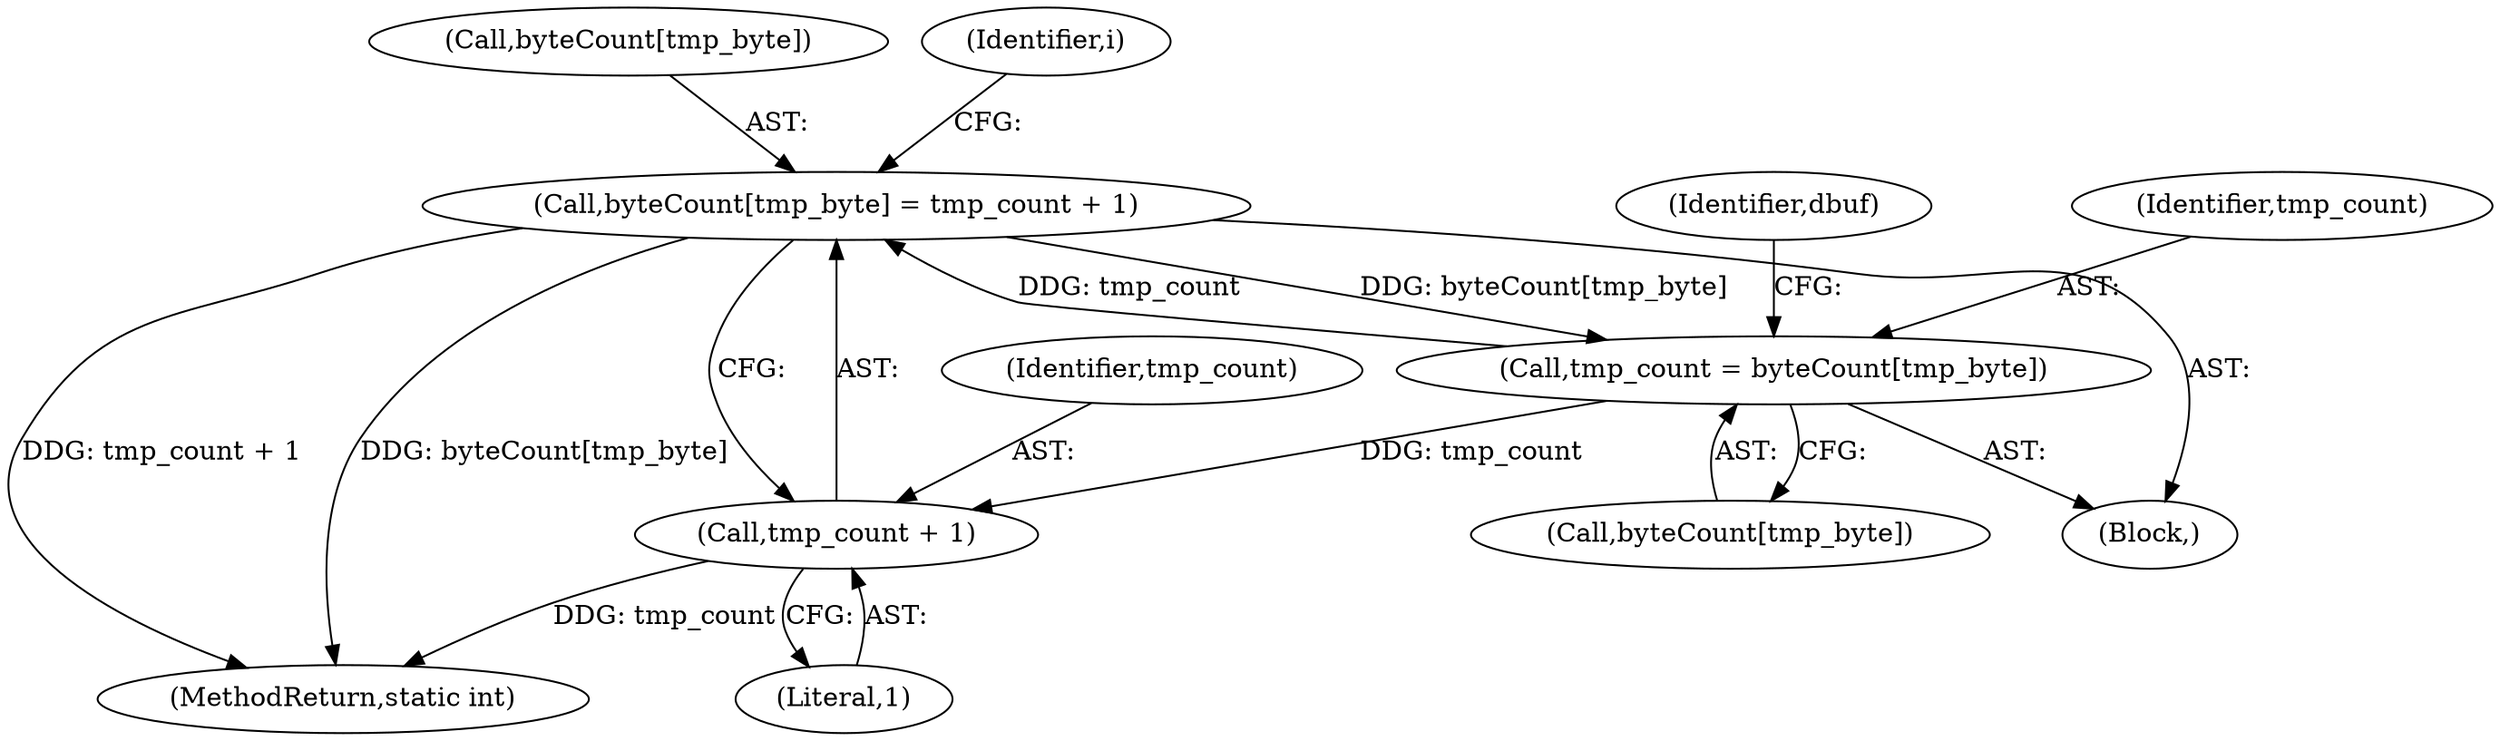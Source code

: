 digraph "0_busybox_0402cb32df015d9372578e3db27db47b33d5c7b0@array" {
"1001123" [label="(Call,byteCount[tmp_byte] = tmp_count + 1)"];
"1001111" [label="(Call,tmp_count = byteCount[tmp_byte])"];
"1001123" [label="(Call,byteCount[tmp_byte] = tmp_count + 1)"];
"1001127" [label="(Call,tmp_count + 1)"];
"1001127" [label="(Call,tmp_count + 1)"];
"1001123" [label="(Call,byteCount[tmp_byte] = tmp_count + 1)"];
"1001128" [label="(Identifier,tmp_count)"];
"1001124" [label="(Call,byteCount[tmp_byte])"];
"1001113" [label="(Call,byteCount[tmp_byte])"];
"1001173" [label="(MethodReturn,static int)"];
"1001100" [label="(Identifier,i)"];
"1001129" [label="(Literal,1)"];
"1001111" [label="(Call,tmp_count = byteCount[tmp_byte])"];
"1001118" [label="(Identifier,dbuf)"];
"1001101" [label="(Block,)"];
"1001112" [label="(Identifier,tmp_count)"];
"1001123" -> "1001101"  [label="AST: "];
"1001123" -> "1001127"  [label="CFG: "];
"1001124" -> "1001123"  [label="AST: "];
"1001127" -> "1001123"  [label="AST: "];
"1001100" -> "1001123"  [label="CFG: "];
"1001123" -> "1001173"  [label="DDG: tmp_count + 1"];
"1001123" -> "1001173"  [label="DDG: byteCount[tmp_byte]"];
"1001123" -> "1001111"  [label="DDG: byteCount[tmp_byte]"];
"1001111" -> "1001123"  [label="DDG: tmp_count"];
"1001111" -> "1001101"  [label="AST: "];
"1001111" -> "1001113"  [label="CFG: "];
"1001112" -> "1001111"  [label="AST: "];
"1001113" -> "1001111"  [label="AST: "];
"1001118" -> "1001111"  [label="CFG: "];
"1001111" -> "1001127"  [label="DDG: tmp_count"];
"1001127" -> "1001129"  [label="CFG: "];
"1001128" -> "1001127"  [label="AST: "];
"1001129" -> "1001127"  [label="AST: "];
"1001127" -> "1001173"  [label="DDG: tmp_count"];
}
